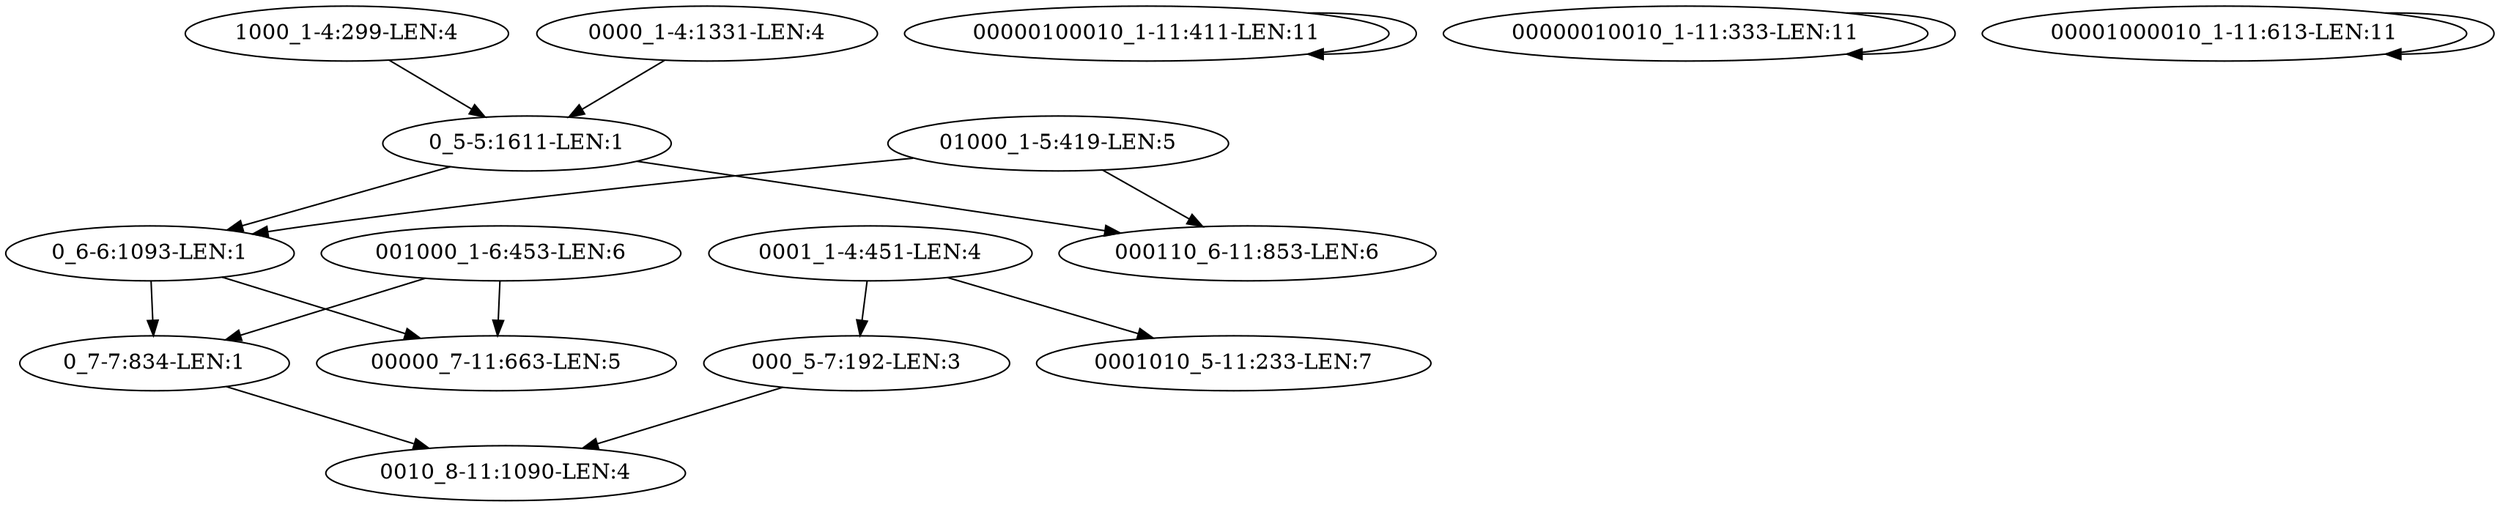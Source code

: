 digraph G {
    "0_7-7:834-LEN:1" -> "0010_8-11:1090-LEN:4";
    "0_5-5:1611-LEN:1" -> "0_6-6:1093-LEN:1";
    "0_5-5:1611-LEN:1" -> "000110_6-11:853-LEN:6";
    "0001_1-4:451-LEN:4" -> "000_5-7:192-LEN:3";
    "0001_1-4:451-LEN:4" -> "0001010_5-11:233-LEN:7";
    "0_6-6:1093-LEN:1" -> "00000_7-11:663-LEN:5";
    "0_6-6:1093-LEN:1" -> "0_7-7:834-LEN:1";
    "01000_1-5:419-LEN:5" -> "0_6-6:1093-LEN:1";
    "01000_1-5:419-LEN:5" -> "000110_6-11:853-LEN:6";
    "1000_1-4:299-LEN:4" -> "0_5-5:1611-LEN:1";
    "0000_1-4:1331-LEN:4" -> "0_5-5:1611-LEN:1";
    "000_5-7:192-LEN:3" -> "0010_8-11:1090-LEN:4";
    "00000100010_1-11:411-LEN:11" -> "00000100010_1-11:411-LEN:11";
    "00000010010_1-11:333-LEN:11" -> "00000010010_1-11:333-LEN:11";
    "001000_1-6:453-LEN:6" -> "00000_7-11:663-LEN:5";
    "001000_1-6:453-LEN:6" -> "0_7-7:834-LEN:1";
    "00001000010_1-11:613-LEN:11" -> "00001000010_1-11:613-LEN:11";
}
